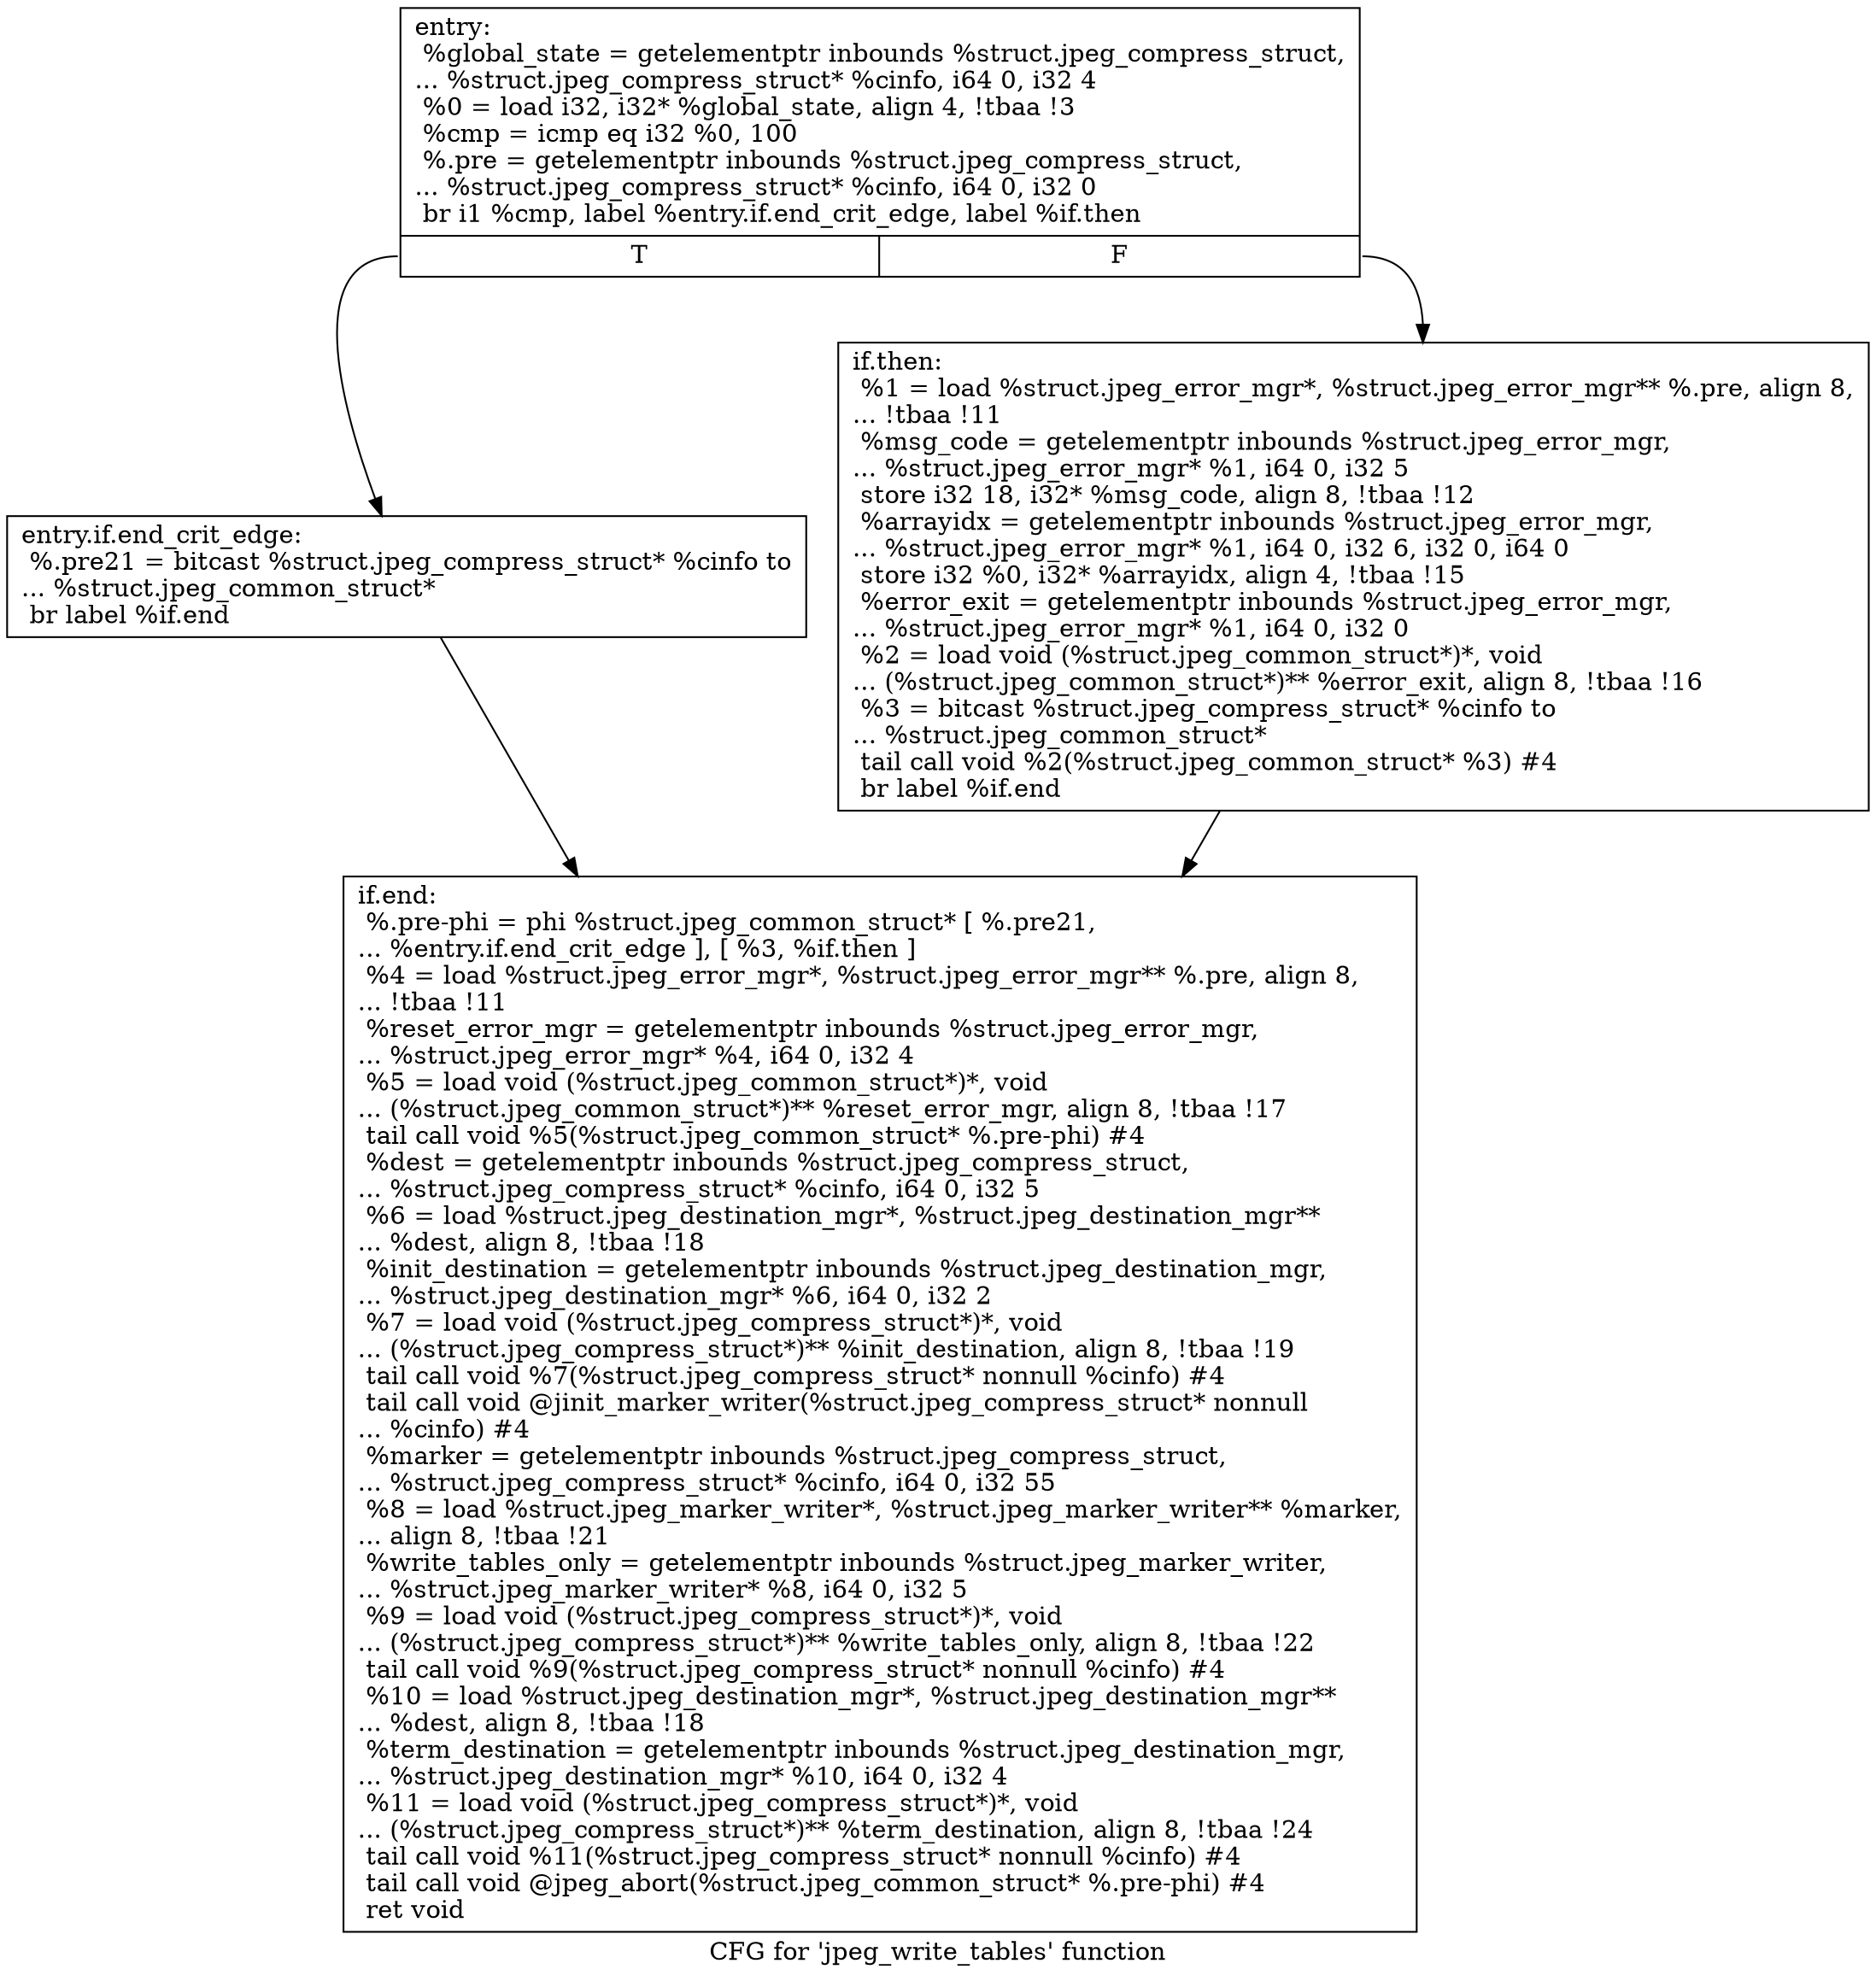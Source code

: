 digraph "CFG for 'jpeg_write_tables' function" {
	label="CFG for 'jpeg_write_tables' function";

	Node0x6738890 [shape=record,label="{entry:\l  %global_state = getelementptr inbounds %struct.jpeg_compress_struct,\l... %struct.jpeg_compress_struct* %cinfo, i64 0, i32 4\l  %0 = load i32, i32* %global_state, align 4, !tbaa !3\l  %cmp = icmp eq i32 %0, 100\l  %.pre = getelementptr inbounds %struct.jpeg_compress_struct,\l... %struct.jpeg_compress_struct* %cinfo, i64 0, i32 0\l  br i1 %cmp, label %entry.if.end_crit_edge, label %if.then\l|{<s0>T|<s1>F}}"];
	Node0x6738890:s0 -> Node0x6738b70;
	Node0x6738890:s1 -> Node0x6738c70;
	Node0x6738b70 [shape=record,label="{entry.if.end_crit_edge:                           \l  %.pre21 = bitcast %struct.jpeg_compress_struct* %cinfo to\l... %struct.jpeg_common_struct*\l  br label %if.end\l}"];
	Node0x6738b70 -> Node0x6738dd0;
	Node0x6738c70 [shape=record,label="{if.then:                                          \l  %1 = load %struct.jpeg_error_mgr*, %struct.jpeg_error_mgr** %.pre, align 8,\l... !tbaa !11\l  %msg_code = getelementptr inbounds %struct.jpeg_error_mgr,\l... %struct.jpeg_error_mgr* %1, i64 0, i32 5\l  store i32 18, i32* %msg_code, align 8, !tbaa !12\l  %arrayidx = getelementptr inbounds %struct.jpeg_error_mgr,\l... %struct.jpeg_error_mgr* %1, i64 0, i32 6, i32 0, i64 0\l  store i32 %0, i32* %arrayidx, align 4, !tbaa !15\l  %error_exit = getelementptr inbounds %struct.jpeg_error_mgr,\l... %struct.jpeg_error_mgr* %1, i64 0, i32 0\l  %2 = load void (%struct.jpeg_common_struct*)*, void\l... (%struct.jpeg_common_struct*)** %error_exit, align 8, !tbaa !16\l  %3 = bitcast %struct.jpeg_compress_struct* %cinfo to\l... %struct.jpeg_common_struct*\l  tail call void %2(%struct.jpeg_common_struct* %3) #4\l  br label %if.end\l}"];
	Node0x6738c70 -> Node0x6738dd0;
	Node0x6738dd0 [shape=record,label="{if.end:                                           \l  %.pre-phi = phi %struct.jpeg_common_struct* [ %.pre21,\l... %entry.if.end_crit_edge ], [ %3, %if.then ]\l  %4 = load %struct.jpeg_error_mgr*, %struct.jpeg_error_mgr** %.pre, align 8,\l... !tbaa !11\l  %reset_error_mgr = getelementptr inbounds %struct.jpeg_error_mgr,\l... %struct.jpeg_error_mgr* %4, i64 0, i32 4\l  %5 = load void (%struct.jpeg_common_struct*)*, void\l... (%struct.jpeg_common_struct*)** %reset_error_mgr, align 8, !tbaa !17\l  tail call void %5(%struct.jpeg_common_struct* %.pre-phi) #4\l  %dest = getelementptr inbounds %struct.jpeg_compress_struct,\l... %struct.jpeg_compress_struct* %cinfo, i64 0, i32 5\l  %6 = load %struct.jpeg_destination_mgr*, %struct.jpeg_destination_mgr**\l... %dest, align 8, !tbaa !18\l  %init_destination = getelementptr inbounds %struct.jpeg_destination_mgr,\l... %struct.jpeg_destination_mgr* %6, i64 0, i32 2\l  %7 = load void (%struct.jpeg_compress_struct*)*, void\l... (%struct.jpeg_compress_struct*)** %init_destination, align 8, !tbaa !19\l  tail call void %7(%struct.jpeg_compress_struct* nonnull %cinfo) #4\l  tail call void @jinit_marker_writer(%struct.jpeg_compress_struct* nonnull\l... %cinfo) #4\l  %marker = getelementptr inbounds %struct.jpeg_compress_struct,\l... %struct.jpeg_compress_struct* %cinfo, i64 0, i32 55\l  %8 = load %struct.jpeg_marker_writer*, %struct.jpeg_marker_writer** %marker,\l... align 8, !tbaa !21\l  %write_tables_only = getelementptr inbounds %struct.jpeg_marker_writer,\l... %struct.jpeg_marker_writer* %8, i64 0, i32 5\l  %9 = load void (%struct.jpeg_compress_struct*)*, void\l... (%struct.jpeg_compress_struct*)** %write_tables_only, align 8, !tbaa !22\l  tail call void %9(%struct.jpeg_compress_struct* nonnull %cinfo) #4\l  %10 = load %struct.jpeg_destination_mgr*, %struct.jpeg_destination_mgr**\l... %dest, align 8, !tbaa !18\l  %term_destination = getelementptr inbounds %struct.jpeg_destination_mgr,\l... %struct.jpeg_destination_mgr* %10, i64 0, i32 4\l  %11 = load void (%struct.jpeg_compress_struct*)*, void\l... (%struct.jpeg_compress_struct*)** %term_destination, align 8, !tbaa !24\l  tail call void %11(%struct.jpeg_compress_struct* nonnull %cinfo) #4\l  tail call void @jpeg_abort(%struct.jpeg_common_struct* %.pre-phi) #4\l  ret void\l}"];
}
